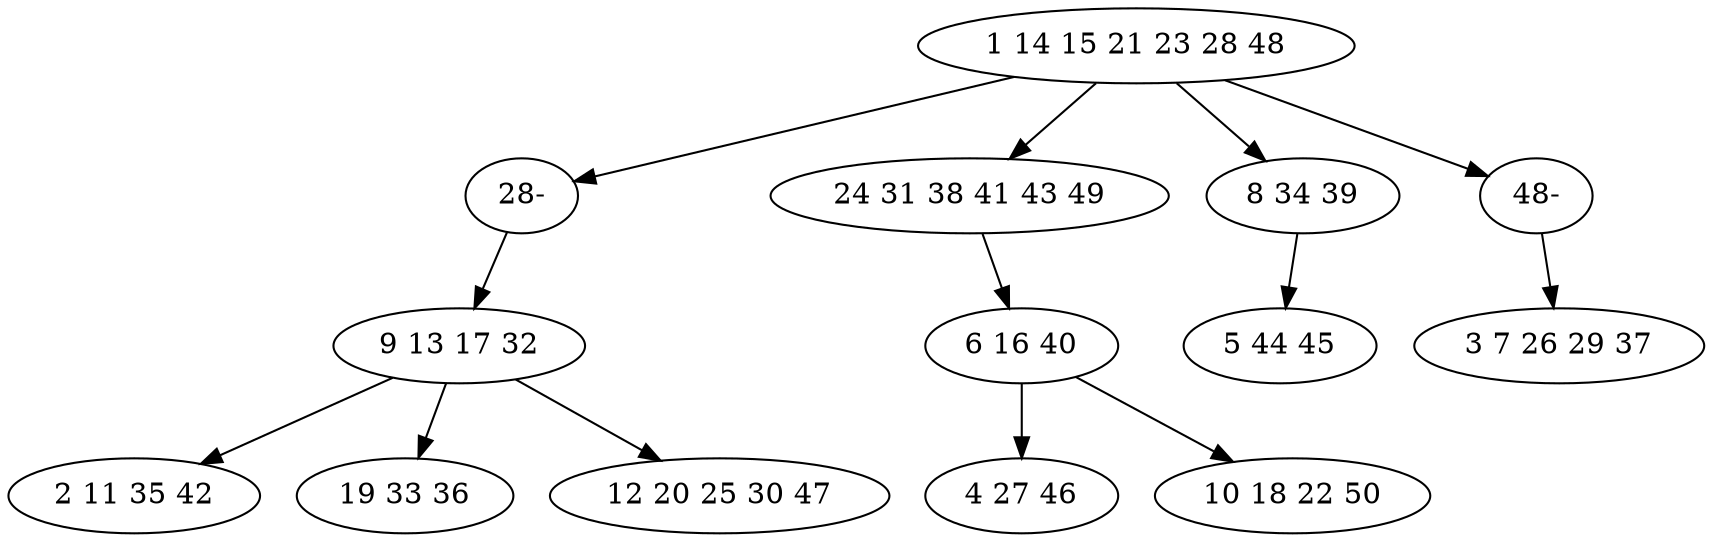 digraph true_tree {
	"0" -> "13"
	"0" -> "2"
	"2" -> "3"
	"1" -> "4"
	"0" -> "5"
	"1" -> "6"
	"3" -> "7"
	"1" -> "8"
	"0" -> "12"
	"3" -> "10"
	"5" -> "11"
	"12" -> "9"
	"13" -> "1"
	"0" [label="1 14 15 21 23 28 48"];
	"1" [label="9 13 17 32"];
	"2" [label="24 31 38 41 43 49"];
	"3" [label="6 16 40"];
	"4" [label="2 11 35 42"];
	"5" [label="8 34 39"];
	"6" [label="19 33 36"];
	"7" [label="4 27 46"];
	"8" [label="12 20 25 30 47"];
	"9" [label="3 7 26 29 37"];
	"10" [label="10 18 22 50"];
	"11" [label="5 44 45"];
	"12" [label="48-"];
	"13" [label="28-"];
}
